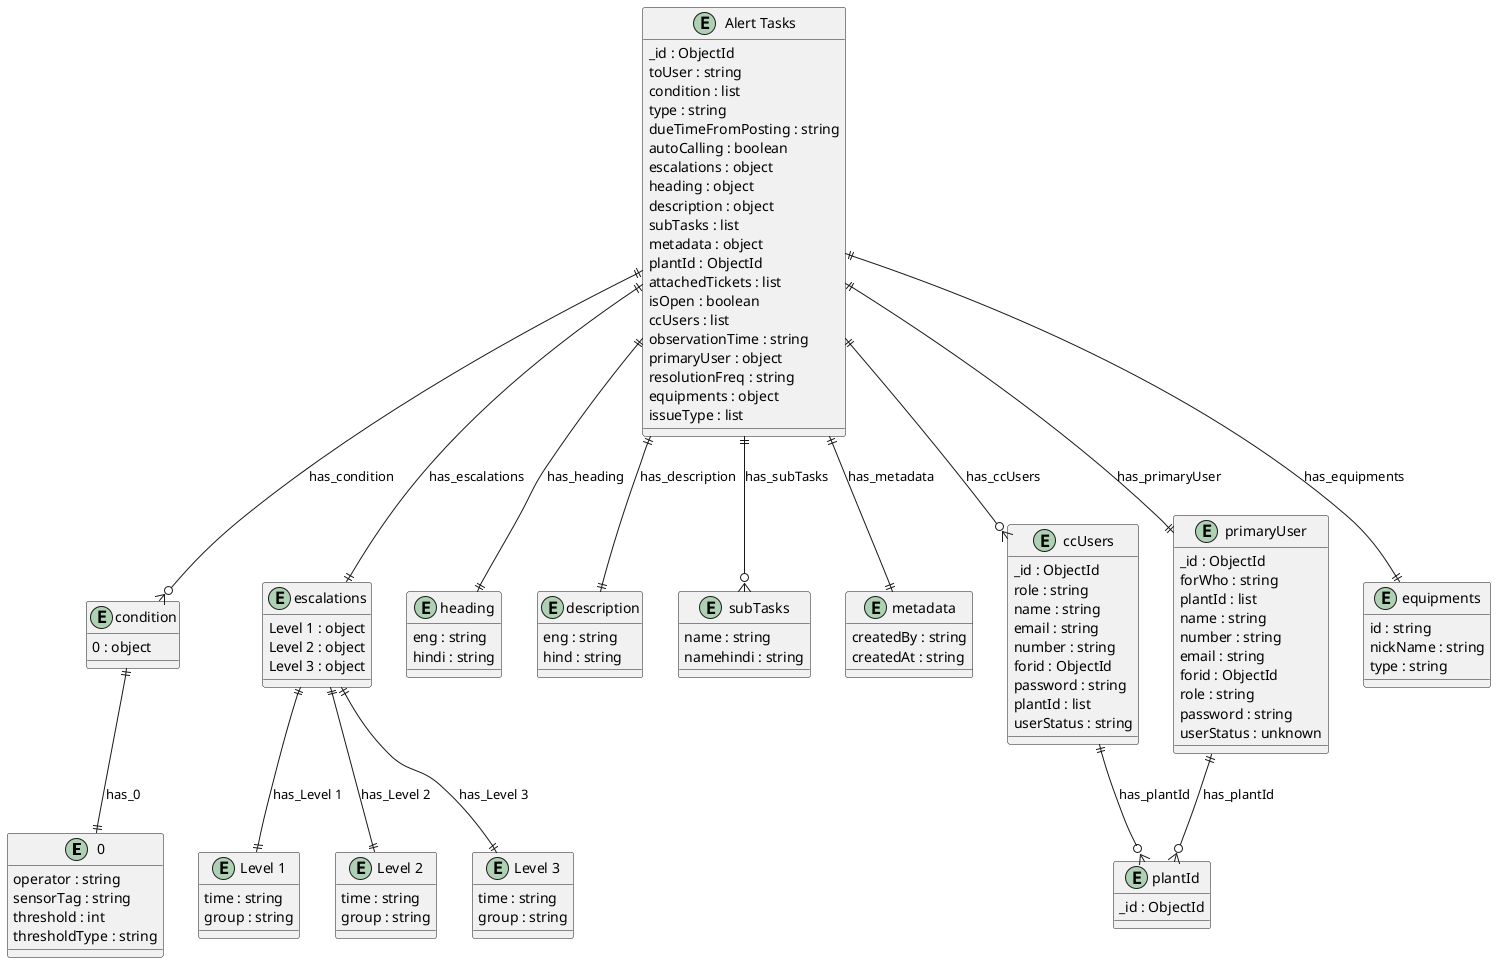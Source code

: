 @startuml Alert_Tasks_Diagram

entity "0" as 0 {
  operator : string
  sensorTag : string
  threshold : int
  thresholdType : string
}

entity "Alert Tasks" as Alert_Tasks {
  _id : ObjectId
  toUser : string
  condition : list
  type : string
  dueTimeFromPosting : string
  autoCalling : boolean
  escalations : object
  heading : object
  description : object
  subTasks : list
  metadata : object
  plantId : ObjectId
  attachedTickets : list
  isOpen : boolean
  ccUsers : list
  observationTime : string
  primaryUser : object
  resolutionFreq : string
  equipments : object
  issueType : list
}

entity "condition" as condition {
  0 : object
}

entity "escalations" as escalations {
  Level 1 : object
  Level 2 : object
  Level 3 : object
}

entity "Level 1" as Level_1 {
  time : string
  group : string
}

entity "Level 2" as Level_2 {
  time : string
  group : string
}

entity "Level 3" as Level_3 {
  time : string
  group : string
}

entity "heading" as heading {
  eng : string
  hindi : string
}

entity "description" as description {
  eng : string
  hind : string
}

entity "subTasks" as subTasks {
  name : string
  namehindi : string
}

entity "metadata" as metadata {
  createdBy : string
  createdAt : string
}

entity "ccUsers" as ccUsers {
  _id : ObjectId
  role : string
  name : string
  email : string
  number : string
  forid : ObjectId
  password : string
  plantId : list
  userStatus : string
}

entity "plantId" as plantId {
  _id : ObjectId
}

entity "primaryUser" as primaryUser {
  _id : ObjectId
  forWho : string
  plantId : list
  name : string
  number : string
  email : string
  forid : ObjectId
  role : string
  password : string
  userStatus : unknown
}

entity "equipments" as equipments {
  id : string
  nickName : string
  type : string
}

' // Relationships
Alert_Tasks ||--o{ condition : has_condition
condition ||--|| 0 : has_0
Alert_Tasks ||--|| escalations : has_escalations
escalations ||--|| Level_1 : has_Level 1
escalations ||--|| Level_2 : has_Level 2
escalations ||--|| Level_3 : has_Level 3
Alert_Tasks ||--|| heading : has_heading
Alert_Tasks ||--|| description : has_description
Alert_Tasks ||--o{ subTasks : has_subTasks
Alert_Tasks ||--|| metadata : has_metadata
Alert_Tasks ||--o{ ccUsers : has_ccUsers
ccUsers ||--o{ plantId : has_plantId
Alert_Tasks ||--|| primaryUser : has_primaryUser
primaryUser ||--o{ plantId : has_plantId
Alert_Tasks ||--|| equipments : has_equipments
@enduml